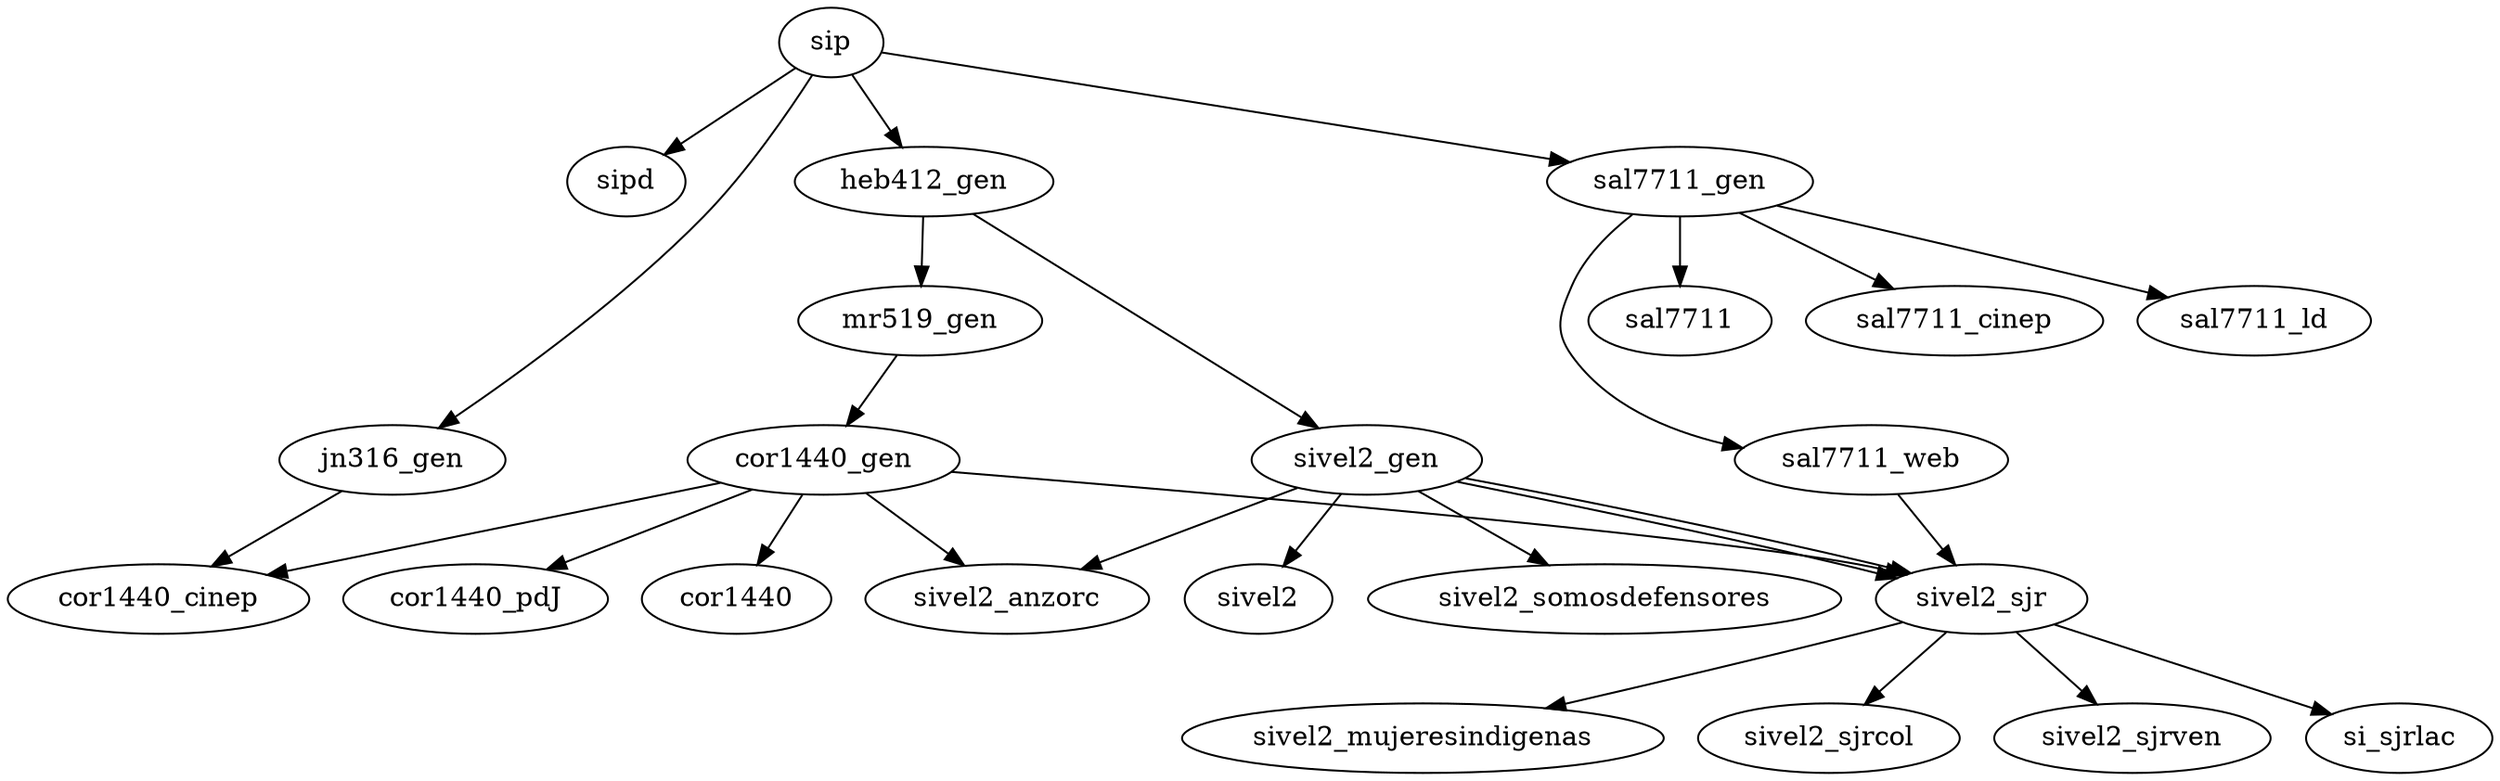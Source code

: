 digraph I {

  sip -> {sipd,jn316_gen,heb412_gen,sal7711_gen}
  heb412_gen -> {mr519_gen, sivel2_gen}
  sivel2_gen -> {sivel2, sivel2_sjr}
  mr519_gen -> cor1440_gen -> {cor1440, cor1440_pdJ, cor1440_cinep}
  jn316_gen -> cor1440_cinep
  sal7711_gen -> {sal7711, sal7711_cinep, sal7711_web, sal7711_ld}
  {sal7711_web,sivel2_gen,cor1440_gen} -> sivel2_sjr
  sivel2_gen -> {sivel2_somosdefensores, sivel2_anzorc}
  cor1440_gen -> sivel2_anzorc
  sivel2_sjr -> {sivel2_mujeresindigenas, sivel2_sjrcol, sivel2_sjrven, si_sjrlac}

}

